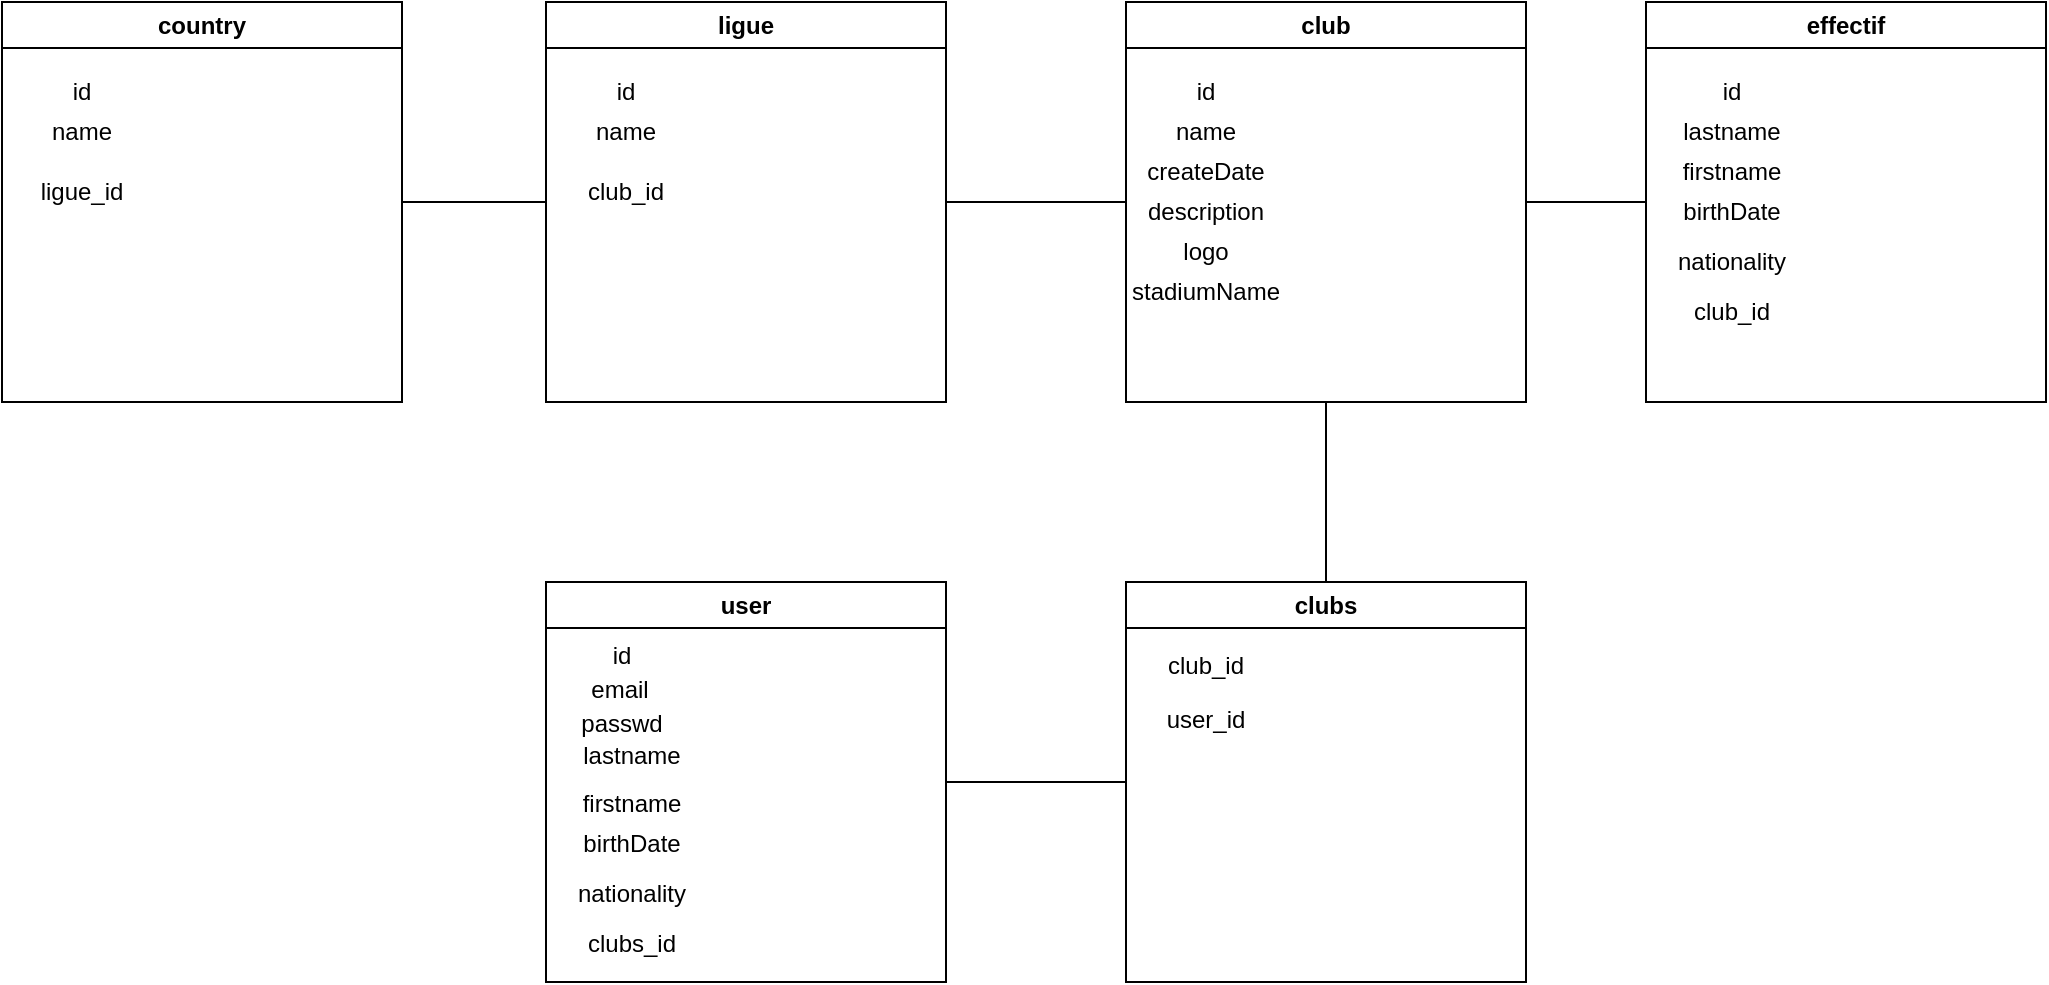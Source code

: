 <mxfile version="21.2.8" type="device">
  <diagram name="Page-1" id="c4acf3e9-155e-7222-9cf6-157b1a14988f">
    <mxGraphModel dx="1562" dy="909" grid="1" gridSize="10" guides="1" tooltips="1" connect="1" arrows="1" fold="1" page="1" pageScale="1" pageWidth="1654" pageHeight="1169" background="none" math="0" shadow="0">
      <root>
        <mxCell id="0" />
        <mxCell id="1" parent="0" />
        <mxCell id="KGKXIwvHeCS9UPx8KsFS-3" style="edgeStyle=orthogonalEdgeStyle;rounded=0;orthogonalLoop=1;jettySize=auto;html=1;entryX=0;entryY=0.5;entryDx=0;entryDy=0;endArrow=none;endFill=0;" parent="1" source="KGKXIwvHeCS9UPx8KsFS-1" target="KGKXIwvHeCS9UPx8KsFS-2" edge="1">
          <mxGeometry relative="1" as="geometry" />
        </mxCell>
        <mxCell id="KGKXIwvHeCS9UPx8KsFS-40" style="edgeStyle=orthogonalEdgeStyle;shape=connector;rounded=0;orthogonalLoop=1;jettySize=auto;html=1;entryX=0.5;entryY=0;entryDx=0;entryDy=0;labelBackgroundColor=default;strokeColor=default;fontFamily=Helvetica;fontSize=11;fontColor=default;endArrow=none;endFill=0;" parent="1" source="KGKXIwvHeCS9UPx8KsFS-1" target="KGKXIwvHeCS9UPx8KsFS-35" edge="1">
          <mxGeometry relative="1" as="geometry" />
        </mxCell>
        <mxCell id="KGKXIwvHeCS9UPx8KsFS-1" value="club" style="swimlane;whiteSpace=wrap;html=1;" parent="1" vertex="1">
          <mxGeometry x="742" y="170" width="200" height="200" as="geometry" />
        </mxCell>
        <mxCell id="KGKXIwvHeCS9UPx8KsFS-14" value="id" style="text;html=1;strokeColor=none;fillColor=none;align=center;verticalAlign=middle;whiteSpace=wrap;rounded=0;" parent="KGKXIwvHeCS9UPx8KsFS-1" vertex="1">
          <mxGeometry x="10" y="30" width="60" height="30" as="geometry" />
        </mxCell>
        <mxCell id="KGKXIwvHeCS9UPx8KsFS-13" value="name" style="text;html=1;strokeColor=none;fillColor=none;align=center;verticalAlign=middle;whiteSpace=wrap;rounded=0;" parent="KGKXIwvHeCS9UPx8KsFS-1" vertex="1">
          <mxGeometry x="10" y="50" width="60" height="30" as="geometry" />
        </mxCell>
        <mxCell id="KGKXIwvHeCS9UPx8KsFS-12" value="createDate" style="text;html=1;strokeColor=none;fillColor=none;align=center;verticalAlign=middle;whiteSpace=wrap;rounded=0;" parent="KGKXIwvHeCS9UPx8KsFS-1" vertex="1">
          <mxGeometry x="10" y="70" width="60" height="30" as="geometry" />
        </mxCell>
        <mxCell id="KGKXIwvHeCS9UPx8KsFS-18" value="stadiumName" style="text;html=1;strokeColor=none;fillColor=none;align=center;verticalAlign=middle;whiteSpace=wrap;rounded=0;" parent="KGKXIwvHeCS9UPx8KsFS-1" vertex="1">
          <mxGeometry x="10" y="130" width="60" height="30" as="geometry" />
        </mxCell>
        <mxCell id="KGKXIwvHeCS9UPx8KsFS-17" value="logo" style="text;html=1;strokeColor=none;fillColor=none;align=center;verticalAlign=middle;whiteSpace=wrap;rounded=0;" parent="KGKXIwvHeCS9UPx8KsFS-1" vertex="1">
          <mxGeometry x="10" y="110" width="60" height="30" as="geometry" />
        </mxCell>
        <mxCell id="KGKXIwvHeCS9UPx8KsFS-16" value="description" style="text;html=1;strokeColor=none;fillColor=none;align=center;verticalAlign=middle;whiteSpace=wrap;rounded=0;" parent="KGKXIwvHeCS9UPx8KsFS-1" vertex="1">
          <mxGeometry x="10" y="90" width="60" height="30" as="geometry" />
        </mxCell>
        <mxCell id="KGKXIwvHeCS9UPx8KsFS-2" value="effectif" style="swimlane;whiteSpace=wrap;html=1;" parent="1" vertex="1">
          <mxGeometry x="1002" y="170" width="200" height="200" as="geometry" />
        </mxCell>
        <mxCell id="KGKXIwvHeCS9UPx8KsFS-11" value="id" style="text;html=1;strokeColor=none;fillColor=none;align=center;verticalAlign=middle;whiteSpace=wrap;rounded=0;" parent="KGKXIwvHeCS9UPx8KsFS-2" vertex="1">
          <mxGeometry x="13" y="30" width="60" height="30" as="geometry" />
        </mxCell>
        <mxCell id="KGKXIwvHeCS9UPx8KsFS-10" value="lastname" style="text;html=1;strokeColor=none;fillColor=none;align=center;verticalAlign=middle;whiteSpace=wrap;rounded=0;" parent="KGKXIwvHeCS9UPx8KsFS-2" vertex="1">
          <mxGeometry x="13" y="50" width="60" height="30" as="geometry" />
        </mxCell>
        <mxCell id="KGKXIwvHeCS9UPx8KsFS-9" value="firstname" style="text;html=1;strokeColor=none;fillColor=none;align=center;verticalAlign=middle;whiteSpace=wrap;rounded=0;" parent="KGKXIwvHeCS9UPx8KsFS-2" vertex="1">
          <mxGeometry x="13" y="70" width="60" height="30" as="geometry" />
        </mxCell>
        <mxCell id="KGKXIwvHeCS9UPx8KsFS-8" value="birthDate" style="text;html=1;strokeColor=none;fillColor=none;align=center;verticalAlign=middle;whiteSpace=wrap;rounded=0;" parent="KGKXIwvHeCS9UPx8KsFS-2" vertex="1">
          <mxGeometry x="13" y="90" width="60" height="30" as="geometry" />
        </mxCell>
        <mxCell id="KGKXIwvHeCS9UPx8KsFS-19" value="club_id" style="text;html=1;strokeColor=none;fillColor=none;align=center;verticalAlign=middle;whiteSpace=wrap;rounded=0;" parent="KGKXIwvHeCS9UPx8KsFS-2" vertex="1">
          <mxGeometry x="13" y="140" width="60" height="30" as="geometry" />
        </mxCell>
        <mxCell id="KGKXIwvHeCS9UPx8KsFS-20" value="nationality" style="text;html=1;strokeColor=none;fillColor=none;align=center;verticalAlign=middle;whiteSpace=wrap;rounded=0;" parent="KGKXIwvHeCS9UPx8KsFS-2" vertex="1">
          <mxGeometry x="13" y="115" width="60" height="30" as="geometry" />
        </mxCell>
        <mxCell id="KGKXIwvHeCS9UPx8KsFS-5" style="edgeStyle=orthogonalEdgeStyle;rounded=0;orthogonalLoop=1;jettySize=auto;html=1;entryX=0;entryY=0.5;entryDx=0;entryDy=0;endArrow=none;endFill=0;" parent="1" source="KGKXIwvHeCS9UPx8KsFS-4" target="KGKXIwvHeCS9UPx8KsFS-1" edge="1">
          <mxGeometry relative="1" as="geometry" />
        </mxCell>
        <mxCell id="KGKXIwvHeCS9UPx8KsFS-4" value="ligue" style="swimlane;whiteSpace=wrap;html=1;" parent="1" vertex="1">
          <mxGeometry x="452" y="170" width="200" height="200" as="geometry" />
        </mxCell>
        <mxCell id="KGKXIwvHeCS9UPx8KsFS-6" value="id" style="text;html=1;strokeColor=none;fillColor=none;align=center;verticalAlign=middle;whiteSpace=wrap;rounded=0;" parent="KGKXIwvHeCS9UPx8KsFS-4" vertex="1">
          <mxGeometry x="10" y="30" width="60" height="30" as="geometry" />
        </mxCell>
        <mxCell id="KGKXIwvHeCS9UPx8KsFS-7" value="name" style="text;html=1;strokeColor=none;fillColor=none;align=center;verticalAlign=middle;whiteSpace=wrap;rounded=0;" parent="KGKXIwvHeCS9UPx8KsFS-4" vertex="1">
          <mxGeometry x="10" y="50" width="60" height="30" as="geometry" />
        </mxCell>
        <mxCell id="KGKXIwvHeCS9UPx8KsFS-15" value="club_id" style="text;html=1;strokeColor=none;fillColor=none;align=center;verticalAlign=middle;whiteSpace=wrap;rounded=0;" parent="KGKXIwvHeCS9UPx8KsFS-4" vertex="1">
          <mxGeometry x="10" y="80" width="60" height="30" as="geometry" />
        </mxCell>
        <mxCell id="KGKXIwvHeCS9UPx8KsFS-39" value="" style="edgeStyle=orthogonalEdgeStyle;rounded=0;orthogonalLoop=1;jettySize=auto;html=1;entryX=0;entryY=0.5;entryDx=0;entryDy=0;endArrow=none;endFill=0;" parent="1" source="KGKXIwvHeCS9UPx8KsFS-28" target="KGKXIwvHeCS9UPx8KsFS-35" edge="1">
          <mxGeometry relative="1" as="geometry" />
        </mxCell>
        <mxCell id="KGKXIwvHeCS9UPx8KsFS-28" value="user" style="swimlane;whiteSpace=wrap;html=1;" parent="1" vertex="1">
          <mxGeometry x="452" y="460" width="200" height="200" as="geometry" />
        </mxCell>
        <mxCell id="KGKXIwvHeCS9UPx8KsFS-29" value="id" style="text;html=1;strokeColor=none;fillColor=none;align=center;verticalAlign=middle;whiteSpace=wrap;rounded=0;" parent="KGKXIwvHeCS9UPx8KsFS-28" vertex="1">
          <mxGeometry x="8" y="22" width="60" height="30" as="geometry" />
        </mxCell>
        <mxCell id="KGKXIwvHeCS9UPx8KsFS-30" value="lastname" style="text;html=1;strokeColor=none;fillColor=none;align=center;verticalAlign=middle;whiteSpace=wrap;rounded=0;" parent="KGKXIwvHeCS9UPx8KsFS-28" vertex="1">
          <mxGeometry x="13" y="72" width="60" height="30" as="geometry" />
        </mxCell>
        <mxCell id="KGKXIwvHeCS9UPx8KsFS-31" value="firstname" style="text;html=1;strokeColor=none;fillColor=none;align=center;verticalAlign=middle;whiteSpace=wrap;rounded=0;" parent="KGKXIwvHeCS9UPx8KsFS-28" vertex="1">
          <mxGeometry x="13" y="96" width="60" height="30" as="geometry" />
        </mxCell>
        <mxCell id="KGKXIwvHeCS9UPx8KsFS-32" value="birthDate" style="text;html=1;strokeColor=none;fillColor=none;align=center;verticalAlign=middle;whiteSpace=wrap;rounded=0;" parent="KGKXIwvHeCS9UPx8KsFS-28" vertex="1">
          <mxGeometry x="13" y="116" width="60" height="30" as="geometry" />
        </mxCell>
        <mxCell id="KGKXIwvHeCS9UPx8KsFS-33" value="clubs_id" style="text;html=1;strokeColor=none;fillColor=none;align=center;verticalAlign=middle;whiteSpace=wrap;rounded=0;" parent="KGKXIwvHeCS9UPx8KsFS-28" vertex="1">
          <mxGeometry x="13" y="166" width="60" height="30" as="geometry" />
        </mxCell>
        <mxCell id="KGKXIwvHeCS9UPx8KsFS-34" value="nationality" style="text;html=1;strokeColor=none;fillColor=none;align=center;verticalAlign=middle;whiteSpace=wrap;rounded=0;" parent="KGKXIwvHeCS9UPx8KsFS-28" vertex="1">
          <mxGeometry x="13" y="141" width="60" height="30" as="geometry" />
        </mxCell>
        <mxCell id="KGKXIwvHeCS9UPx8KsFS-35" value="clubs" style="swimlane;whiteSpace=wrap;html=1;" parent="1" vertex="1">
          <mxGeometry x="742" y="460" width="200" height="200" as="geometry" />
        </mxCell>
        <mxCell id="KGKXIwvHeCS9UPx8KsFS-37" value="club_id" style="text;html=1;strokeColor=none;fillColor=none;align=center;verticalAlign=middle;whiteSpace=wrap;rounded=0;" parent="KGKXIwvHeCS9UPx8KsFS-35" vertex="1">
          <mxGeometry x="10" y="27" width="60" height="30" as="geometry" />
        </mxCell>
        <mxCell id="KGKXIwvHeCS9UPx8KsFS-38" value="user_id" style="text;html=1;strokeColor=none;fillColor=none;align=center;verticalAlign=middle;whiteSpace=wrap;rounded=0;" parent="KGKXIwvHeCS9UPx8KsFS-35" vertex="1">
          <mxGeometry x="10" y="54" width="60" height="30" as="geometry" />
        </mxCell>
        <mxCell id="oS4LF9jmFPn_qmRV7Ytx-5" style="edgeStyle=orthogonalEdgeStyle;rounded=0;orthogonalLoop=1;jettySize=auto;html=1;entryX=0;entryY=0.5;entryDx=0;entryDy=0;endArrow=none;endFill=0;" edge="1" parent="1" source="oS4LF9jmFPn_qmRV7Ytx-1" target="KGKXIwvHeCS9UPx8KsFS-4">
          <mxGeometry relative="1" as="geometry" />
        </mxCell>
        <mxCell id="oS4LF9jmFPn_qmRV7Ytx-1" value="country" style="swimlane;whiteSpace=wrap;html=1;" vertex="1" parent="1">
          <mxGeometry x="180" y="170" width="200" height="200" as="geometry" />
        </mxCell>
        <mxCell id="oS4LF9jmFPn_qmRV7Ytx-2" value="id" style="text;html=1;strokeColor=none;fillColor=none;align=center;verticalAlign=middle;whiteSpace=wrap;rounded=0;" vertex="1" parent="oS4LF9jmFPn_qmRV7Ytx-1">
          <mxGeometry x="10" y="30" width="60" height="30" as="geometry" />
        </mxCell>
        <mxCell id="oS4LF9jmFPn_qmRV7Ytx-3" value="name" style="text;html=1;strokeColor=none;fillColor=none;align=center;verticalAlign=middle;whiteSpace=wrap;rounded=0;" vertex="1" parent="oS4LF9jmFPn_qmRV7Ytx-1">
          <mxGeometry x="10" y="50" width="60" height="30" as="geometry" />
        </mxCell>
        <mxCell id="oS4LF9jmFPn_qmRV7Ytx-4" value="ligue_id" style="text;html=1;strokeColor=none;fillColor=none;align=center;verticalAlign=middle;whiteSpace=wrap;rounded=0;" vertex="1" parent="oS4LF9jmFPn_qmRV7Ytx-1">
          <mxGeometry x="10" y="80" width="60" height="30" as="geometry" />
        </mxCell>
        <mxCell id="oS4LF9jmFPn_qmRV7Ytx-6" value="email" style="text;html=1;strokeColor=none;fillColor=none;align=center;verticalAlign=middle;whiteSpace=wrap;rounded=0;" vertex="1" parent="1">
          <mxGeometry x="459" y="499" width="60" height="30" as="geometry" />
        </mxCell>
        <mxCell id="oS4LF9jmFPn_qmRV7Ytx-7" value="passwd" style="text;html=1;strokeColor=none;fillColor=none;align=center;verticalAlign=middle;whiteSpace=wrap;rounded=0;" vertex="1" parent="1">
          <mxGeometry x="460" y="516" width="60" height="30" as="geometry" />
        </mxCell>
      </root>
    </mxGraphModel>
  </diagram>
</mxfile>
